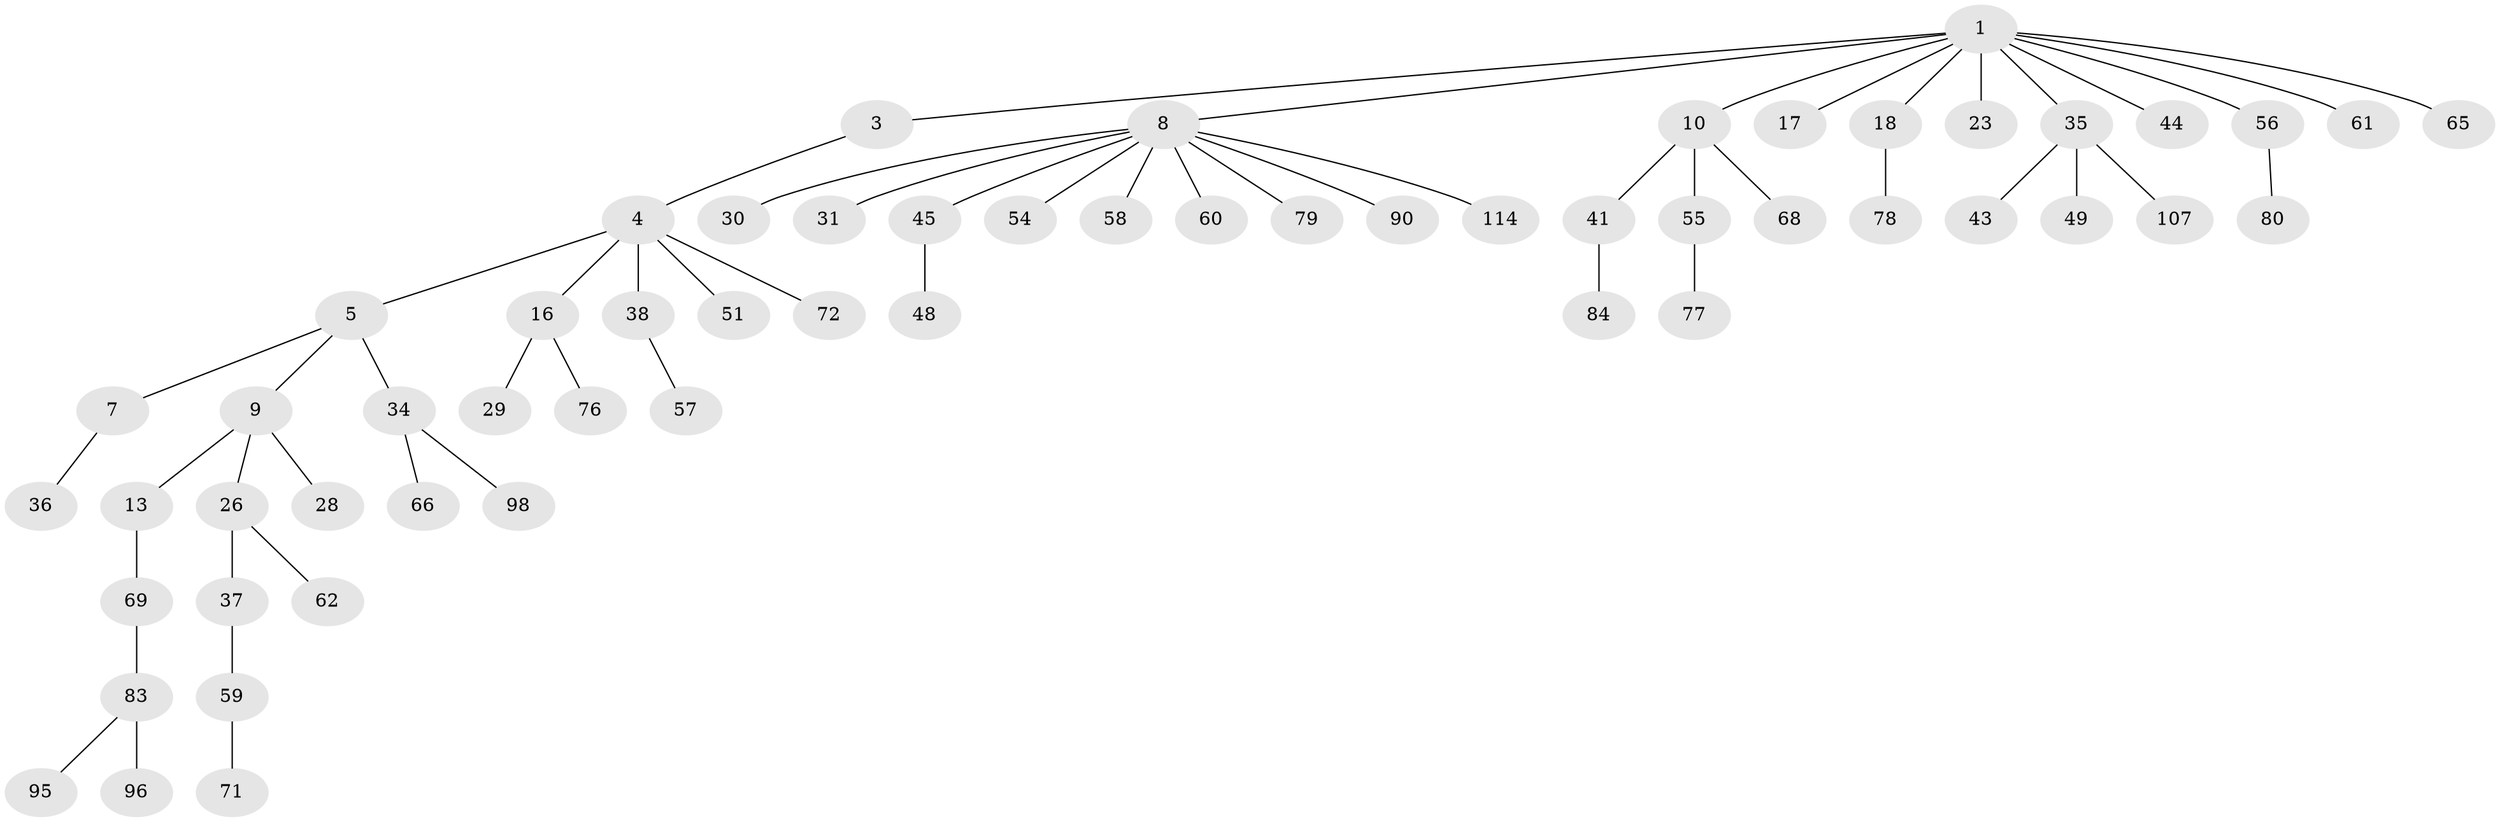 // original degree distribution, {7: 0.017094017094017096, 6: 0.02564102564102564, 2: 0.3162393162393162, 5: 0.02564102564102564, 3: 0.10256410256410256, 4: 0.042735042735042736, 1: 0.4700854700854701}
// Generated by graph-tools (version 1.1) at 2025/15/03/09/25 04:15:39]
// undirected, 58 vertices, 57 edges
graph export_dot {
graph [start="1"]
  node [color=gray90,style=filled];
  1 [super="+2"];
  3;
  4 [super="+6+27"];
  5 [super="+14+93"];
  7;
  8 [super="+15+12"];
  9;
  10 [super="+11+21+81+19+40"];
  13;
  16 [super="+25"];
  17;
  18 [super="+91+52+39"];
  23 [super="+87+88"];
  26 [super="+32"];
  28;
  29 [super="+106"];
  30;
  31 [super="+115"];
  34 [super="+47+99"];
  35;
  36;
  37;
  38 [super="+46"];
  41 [super="+70"];
  43 [super="+82"];
  44;
  45;
  48;
  49 [super="+89+113"];
  51;
  54;
  55;
  56;
  57;
  58;
  59;
  60;
  61 [super="+116"];
  62 [super="+101"];
  65 [super="+75"];
  66;
  68;
  69 [super="+73"];
  71 [super="+86"];
  72;
  76;
  77;
  78;
  79;
  80;
  83 [super="+85"];
  84 [super="+103+104"];
  90 [super="+94"];
  95;
  96;
  98;
  107;
  114;
  1 -- 3;
  1 -- 8;
  1 -- 18;
  1 -- 35;
  1 -- 56;
  1 -- 61;
  1 -- 65;
  1 -- 17;
  1 -- 23;
  1 -- 10;
  1 -- 44;
  3 -- 4;
  4 -- 5;
  4 -- 16;
  4 -- 51;
  4 -- 38;
  4 -- 72;
  5 -- 7;
  5 -- 9;
  5 -- 34;
  7 -- 36;
  8 -- 45;
  8 -- 79;
  8 -- 114;
  8 -- 54;
  8 -- 58;
  8 -- 30;
  8 -- 31;
  8 -- 90;
  8 -- 60;
  9 -- 13;
  9 -- 26;
  9 -- 28;
  10 -- 68;
  10 -- 55;
  10 -- 41;
  13 -- 69;
  16 -- 76;
  16 -- 29;
  18 -- 78;
  26 -- 37;
  26 -- 62;
  34 -- 66;
  34 -- 98;
  35 -- 43;
  35 -- 49;
  35 -- 107;
  37 -- 59;
  38 -- 57;
  41 -- 84;
  45 -- 48;
  55 -- 77;
  56 -- 80;
  59 -- 71;
  69 -- 83;
  83 -- 96;
  83 -- 95;
}
